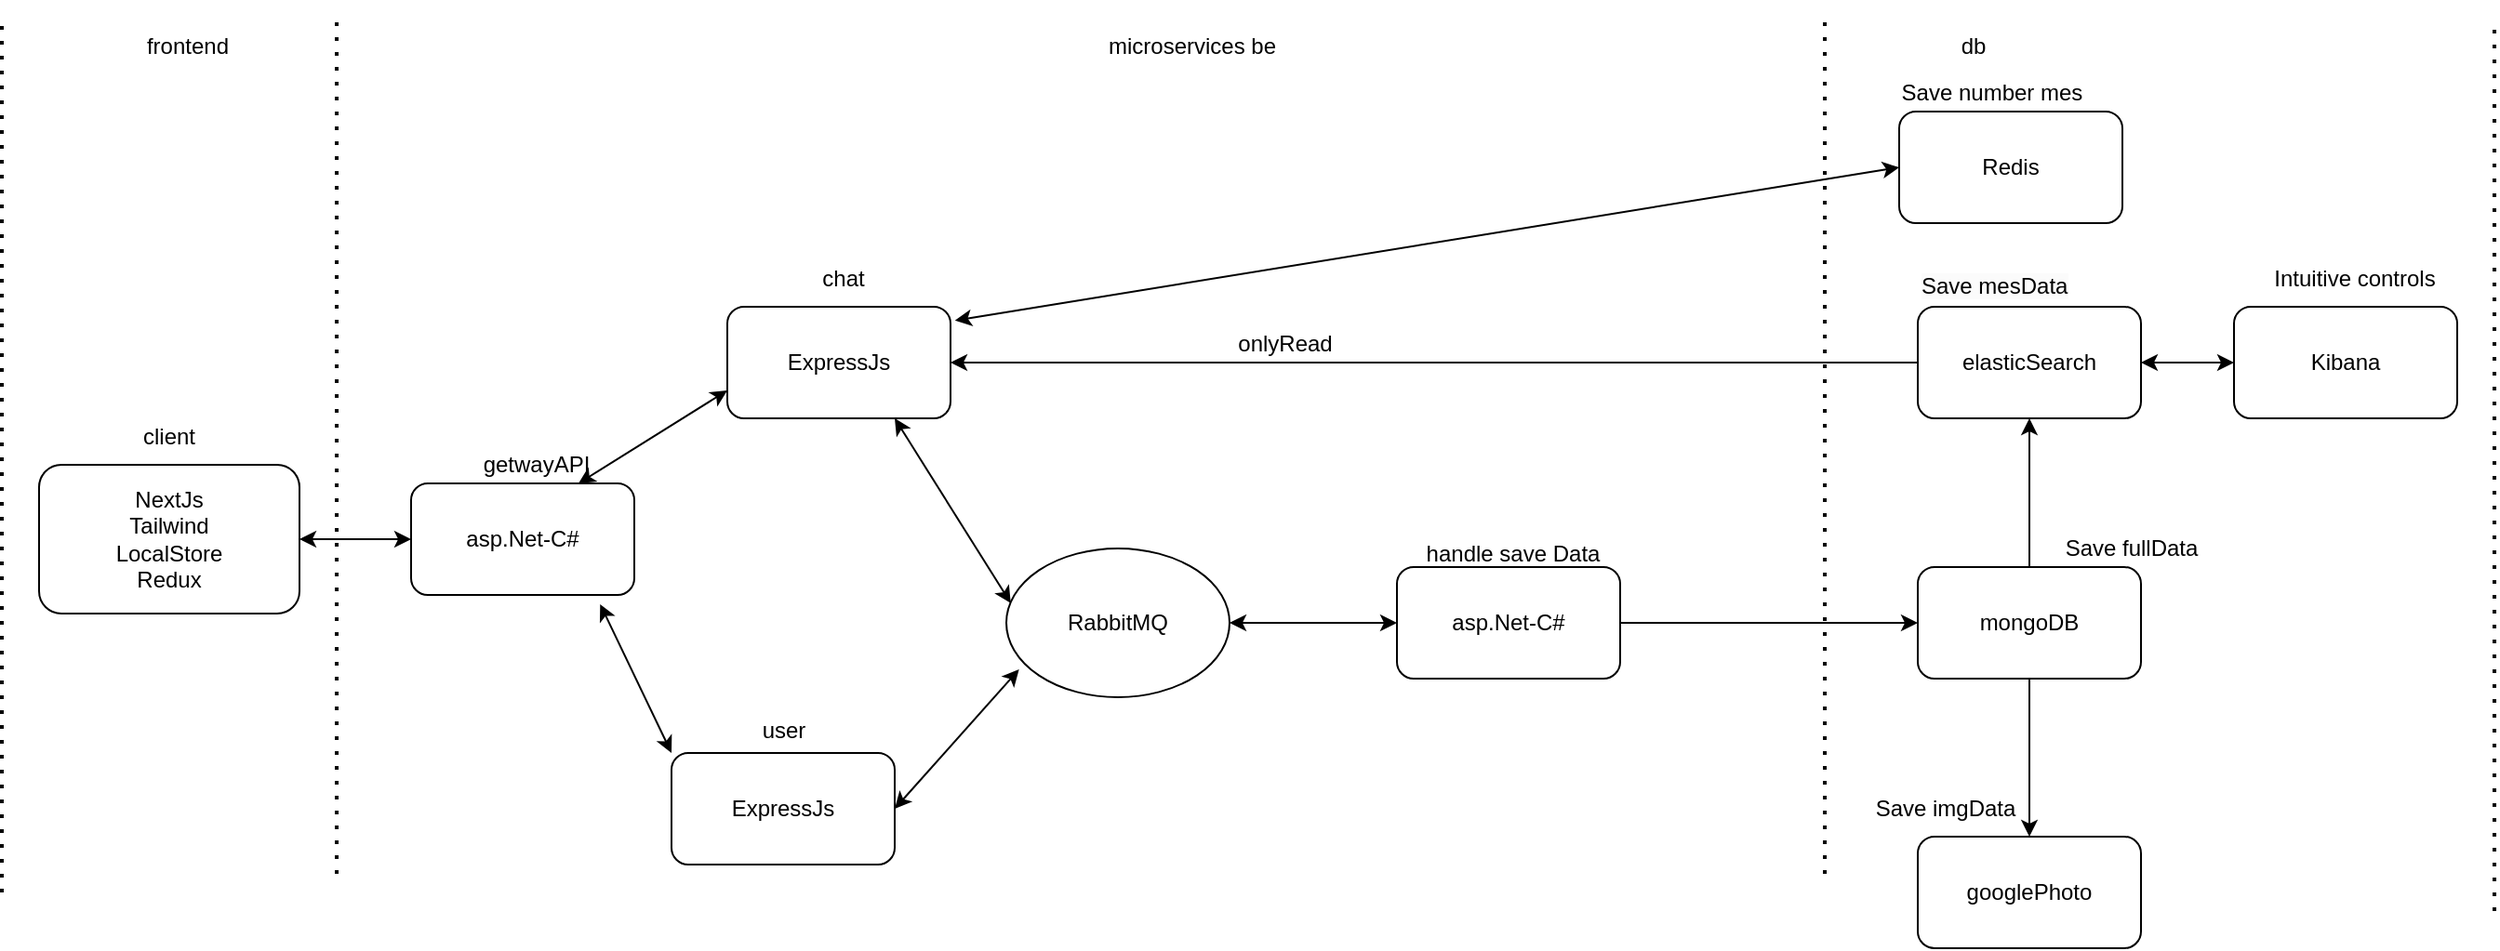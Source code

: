 <mxfile version="20.8.16" type="device"><diagram name="Page-1" id="hcKMCpLDhBw3SDO04NB7"><mxGraphModel dx="1501" dy="1822" grid="1" gridSize="10" guides="1" tooltips="1" connect="1" arrows="1" fold="1" page="1" pageScale="1" pageWidth="850" pageHeight="1100" math="0" shadow="0"><root><mxCell id="0"/><mxCell id="1" parent="0"/><mxCell id="0LAHbsUSv3e3UBN17HPd-1" value="NextJs&lt;br&gt;Tailwind&lt;br&gt;LocalStore&lt;br&gt;Redux" style="rounded=1;whiteSpace=wrap;html=1;" parent="1" vertex="1"><mxGeometry x="80" y="240" width="140" height="80" as="geometry"/></mxCell><mxCell id="0LAHbsUSv3e3UBN17HPd-2" value="frontend" style="text;html=1;strokeColor=none;fillColor=none;align=center;verticalAlign=middle;whiteSpace=wrap;rounded=0;" parent="1" vertex="1"><mxGeometry x="130" width="60" height="30" as="geometry"/></mxCell><mxCell id="0LAHbsUSv3e3UBN17HPd-3" value="microservices be" style="text;html=1;strokeColor=none;fillColor=none;align=center;verticalAlign=middle;whiteSpace=wrap;rounded=0;" parent="1" vertex="1"><mxGeometry x="650" y="-10" width="100" height="50" as="geometry"/></mxCell><mxCell id="0LAHbsUSv3e3UBN17HPd-4" value="ExpressJs" style="rounded=1;whiteSpace=wrap;html=1;" parent="1" vertex="1"><mxGeometry x="450" y="155" width="120" height="60" as="geometry"/></mxCell><mxCell id="0LAHbsUSv3e3UBN17HPd-5" value="db" style="text;html=1;strokeColor=none;fillColor=none;align=center;verticalAlign=middle;whiteSpace=wrap;rounded=0;" parent="1" vertex="1"><mxGeometry x="1090" width="60" height="30" as="geometry"/></mxCell><mxCell id="0LAHbsUSv3e3UBN17HPd-9" value="ExpressJs" style="rounded=1;whiteSpace=wrap;html=1;" parent="1" vertex="1"><mxGeometry x="420" y="395" width="120" height="60" as="geometry"/></mxCell><mxCell id="0LAHbsUSv3e3UBN17HPd-11" value="mongoDB" style="rounded=1;whiteSpace=wrap;html=1;" parent="1" vertex="1"><mxGeometry x="1090" y="295" width="120" height="60" as="geometry"/></mxCell><mxCell id="0LAHbsUSv3e3UBN17HPd-12" value="Redis" style="rounded=1;whiteSpace=wrap;html=1;" parent="1" vertex="1"><mxGeometry x="1080" y="50" width="120" height="60" as="geometry"/></mxCell><mxCell id="0LAHbsUSv3e3UBN17HPd-13" value="elasticSearch" style="rounded=1;whiteSpace=wrap;html=1;" parent="1" vertex="1"><mxGeometry x="1090" y="155" width="120" height="60" as="geometry"/></mxCell><mxCell id="0LAHbsUSv3e3UBN17HPd-15" value="googlePhoto" style="rounded=1;whiteSpace=wrap;html=1;" parent="1" vertex="1"><mxGeometry x="1090" y="440" width="120" height="60" as="geometry"/></mxCell><mxCell id="0LAHbsUSv3e3UBN17HPd-25" value="" style="endArrow=classic;startArrow=classic;html=1;rounded=0;entryX=0;entryY=0.5;entryDx=0;entryDy=0;exitX=1;exitY=0.5;exitDx=0;exitDy=0;" parent="1" source="0LAHbsUSv3e3UBN17HPd-1" target="YbaYGo7oAKgAxQ0VrytN-21" edge="1"><mxGeometry width="50" height="50" relative="1" as="geometry"><mxPoint x="880" y="340" as="sourcePoint"/><mxPoint x="290" y="280" as="targetPoint"/></mxGeometry></mxCell><mxCell id="0LAHbsUSv3e3UBN17HPd-26" value="" style="endArrow=classic;startArrow=classic;html=1;rounded=0;exitX=0.75;exitY=0;exitDx=0;exitDy=0;entryX=0;entryY=0.75;entryDx=0;entryDy=0;" parent="1" source="YbaYGo7oAKgAxQ0VrytN-21" target="0LAHbsUSv3e3UBN17HPd-4" edge="1"><mxGeometry width="50" height="50" relative="1" as="geometry"><mxPoint x="358.284" y="251.716" as="sourcePoint"/><mxPoint x="690" y="290" as="targetPoint"/></mxGeometry></mxCell><mxCell id="0LAHbsUSv3e3UBN17HPd-27" value="" style="endArrow=classic;startArrow=classic;html=1;rounded=0;exitX=0.847;exitY=1.083;exitDx=0;exitDy=0;entryX=0;entryY=0;entryDx=0;entryDy=0;exitPerimeter=0;" parent="1" source="YbaYGo7oAKgAxQ0VrytN-21" target="0LAHbsUSv3e3UBN17HPd-9" edge="1"><mxGeometry width="50" height="50" relative="1" as="geometry"><mxPoint x="358.284" y="308.284" as="sourcePoint"/><mxPoint x="410" y="225" as="targetPoint"/></mxGeometry></mxCell><mxCell id="0LAHbsUSv3e3UBN17HPd-28" value="" style="endArrow=classic;startArrow=classic;html=1;rounded=0;exitX=0.75;exitY=1;exitDx=0;exitDy=0;entryX=0.02;entryY=0.368;entryDx=0;entryDy=0;entryPerimeter=0;" parent="1" source="0LAHbsUSv3e3UBN17HPd-4" target="YbaYGo7oAKgAxQ0VrytN-4" edge="1"><mxGeometry width="50" height="50" relative="1" as="geometry"><mxPoint x="368.284" y="318.284" as="sourcePoint"/><mxPoint x="670" y="275" as="targetPoint"/></mxGeometry></mxCell><mxCell id="IdS01ltEw4dyqMlFqhzh-1" value="" style="endArrow=classic;startArrow=classic;html=1;rounded=0;exitX=1;exitY=0.5;exitDx=0;exitDy=0;entryX=0.057;entryY=0.813;entryDx=0;entryDy=0;entryPerimeter=0;" parent="1" source="0LAHbsUSv3e3UBN17HPd-9" target="YbaYGo7oAKgAxQ0VrytN-4" edge="1"><mxGeometry width="50" height="50" relative="1" as="geometry"><mxPoint x="530" y="210" as="sourcePoint"/><mxPoint x="650" y="320" as="targetPoint"/></mxGeometry></mxCell><mxCell id="TMNjlTppLY-Sq45zUyRh-1" value="user" style="text;html=1;strokeColor=none;fillColor=none;align=center;verticalAlign=middle;whiteSpace=wrap;rounded=0;" parent="1" vertex="1"><mxGeometry x="422.5" y="370" width="115" height="25" as="geometry"/></mxCell><mxCell id="YbaYGo7oAKgAxQ0VrytN-1" value="chat" style="text;html=1;strokeColor=none;fillColor=none;align=center;verticalAlign=middle;whiteSpace=wrap;rounded=0;" parent="1" vertex="1"><mxGeometry x="455" y="130" width="115" height="20" as="geometry"/></mxCell><mxCell id="YbaYGo7oAKgAxQ0VrytN-4" value="RabbitMQ" style="ellipse;whiteSpace=wrap;html=1;" parent="1" vertex="1"><mxGeometry x="600" y="285" width="120" height="80" as="geometry"/></mxCell><mxCell id="YbaYGo7oAKgAxQ0VrytN-5" value="asp.Net-C#" style="rounded=1;whiteSpace=wrap;html=1;" parent="1" vertex="1"><mxGeometry x="810" y="295" width="120" height="60" as="geometry"/></mxCell><mxCell id="YbaYGo7oAKgAxQ0VrytN-6" value="" style="endArrow=classic;startArrow=classic;html=1;rounded=0;exitX=1;exitY=0.5;exitDx=0;exitDy=0;entryX=0;entryY=0.5;entryDx=0;entryDy=0;" parent="1" source="YbaYGo7oAKgAxQ0VrytN-4" target="YbaYGo7oAKgAxQ0VrytN-5" edge="1"><mxGeometry width="50" height="50" relative="1" as="geometry"><mxPoint x="620" y="210" as="sourcePoint"/><mxPoint x="670" y="160" as="targetPoint"/></mxGeometry></mxCell><mxCell id="YbaYGo7oAKgAxQ0VrytN-7" value="handle save Data" style="text;html=1;strokeColor=none;fillColor=none;align=center;verticalAlign=middle;whiteSpace=wrap;rounded=0;" parent="1" vertex="1"><mxGeometry x="815" y="280" width="115" height="15" as="geometry"/></mxCell><mxCell id="YbaYGo7oAKgAxQ0VrytN-8" value="Save number mes" style="text;html=1;strokeColor=none;fillColor=none;align=center;verticalAlign=middle;whiteSpace=wrap;rounded=0;" parent="1" vertex="1"><mxGeometry x="1080" y="30" width="100" height="20" as="geometry"/></mxCell><mxCell id="YbaYGo7oAKgAxQ0VrytN-9" value="Save imgData" style="text;html=1;strokeColor=none;fillColor=none;align=center;verticalAlign=middle;whiteSpace=wrap;rounded=0;" parent="1" vertex="1"><mxGeometry x="1050" y="410" width="110" height="30" as="geometry"/></mxCell><mxCell id="YbaYGo7oAKgAxQ0VrytN-10" value="Save fullData" style="text;html=1;strokeColor=none;fillColor=none;align=center;verticalAlign=middle;whiteSpace=wrap;rounded=0;" parent="1" vertex="1"><mxGeometry x="1160" y="280" width="90" height="10" as="geometry"/></mxCell><mxCell id="YbaYGo7oAKgAxQ0VrytN-13" value="onlyRead" style="text;html=1;strokeColor=none;fillColor=none;align=center;verticalAlign=middle;whiteSpace=wrap;rounded=0;" parent="1" vertex="1"><mxGeometry x="720" y="160" width="60" height="30" as="geometry"/></mxCell><mxCell id="YbaYGo7oAKgAxQ0VrytN-14" value="" style="endArrow=classic;html=1;rounded=0;exitX=0;exitY=0.5;exitDx=0;exitDy=0;entryX=1;entryY=0.5;entryDx=0;entryDy=0;" parent="1" source="0LAHbsUSv3e3UBN17HPd-13" target="0LAHbsUSv3e3UBN17HPd-4" edge="1"><mxGeometry width="50" height="50" relative="1" as="geometry"><mxPoint x="640" y="300" as="sourcePoint"/><mxPoint x="690" y="250" as="targetPoint"/></mxGeometry></mxCell><mxCell id="YbaYGo7oAKgAxQ0VrytN-15" value="" style="endArrow=classic;html=1;rounded=0;exitX=0.5;exitY=0;exitDx=0;exitDy=0;" parent="1" source="0LAHbsUSv3e3UBN17HPd-11" target="0LAHbsUSv3e3UBN17HPd-13" edge="1"><mxGeometry width="50" height="50" relative="1" as="geometry"><mxPoint x="1150" y="290" as="sourcePoint"/><mxPoint x="1080" y="230" as="targetPoint"/></mxGeometry></mxCell><mxCell id="YbaYGo7oAKgAxQ0VrytN-16" value="&lt;span style=&quot;color: rgb(0, 0, 0); font-family: Helvetica; font-size: 12px; font-style: normal; font-variant-ligatures: normal; font-variant-caps: normal; font-weight: 400; letter-spacing: normal; orphans: 2; text-align: center; text-indent: 0px; text-transform: none; widows: 2; word-spacing: 0px; -webkit-text-stroke-width: 0px; background-color: rgb(251, 251, 251); text-decoration-thickness: initial; text-decoration-style: initial; text-decoration-color: initial; float: none; display: inline !important;&quot;&gt;Save mesData&lt;/span&gt;" style="text;whiteSpace=wrap;html=1;" parent="1" vertex="1"><mxGeometry x="1090" y="130" width="100" height="20" as="geometry"/></mxCell><mxCell id="YbaYGo7oAKgAxQ0VrytN-20" value="getwayAPI" style="text;html=1;strokeColor=none;fillColor=none;align=center;verticalAlign=middle;whiteSpace=wrap;rounded=0;" parent="1" vertex="1"><mxGeometry x="290" y="230" width="115" height="20" as="geometry"/></mxCell><mxCell id="YbaYGo7oAKgAxQ0VrytN-21" value="asp.Net-C#" style="rounded=1;whiteSpace=wrap;html=1;" parent="1" vertex="1"><mxGeometry x="280" y="250" width="120" height="60" as="geometry"/></mxCell><mxCell id="5vxGy_ciq55eZ-VdCFt8-1" value="client" style="text;html=1;strokeColor=none;fillColor=none;align=center;verticalAlign=middle;whiteSpace=wrap;rounded=0;" parent="1" vertex="1"><mxGeometry x="120" y="215" width="60" height="20" as="geometry"/></mxCell><mxCell id="5vxGy_ciq55eZ-VdCFt8-5" value="" style="endArrow=none;dashed=1;html=1;dashPattern=1 3;strokeWidth=2;rounded=0;" parent="1" edge="1"><mxGeometry width="50" height="50" relative="1" as="geometry"><mxPoint x="240" y="460" as="sourcePoint"/><mxPoint x="240" as="targetPoint"/></mxGeometry></mxCell><mxCell id="5vxGy_ciq55eZ-VdCFt8-6" value="" style="endArrow=none;dashed=1;html=1;dashPattern=1 3;strokeWidth=2;rounded=0;" parent="1" edge="1"><mxGeometry width="50" height="50" relative="1" as="geometry"><mxPoint x="1040" y="460" as="sourcePoint"/><mxPoint x="1040" as="targetPoint"/></mxGeometry></mxCell><mxCell id="5vxGy_ciq55eZ-VdCFt8-7" value="" style="endArrow=none;dashed=1;html=1;dashPattern=1 3;strokeWidth=2;rounded=0;" parent="1" edge="1"><mxGeometry width="50" height="50" relative="1" as="geometry"><mxPoint x="60" y="470" as="sourcePoint"/><mxPoint x="60" as="targetPoint"/></mxGeometry></mxCell><mxCell id="5vxGy_ciq55eZ-VdCFt8-8" value="" style="endArrow=none;dashed=1;html=1;dashPattern=1 3;strokeWidth=2;rounded=0;" parent="1" edge="1"><mxGeometry width="50" height="50" relative="1" as="geometry"><mxPoint x="1400" y="480" as="sourcePoint"/><mxPoint x="1400" as="targetPoint"/></mxGeometry></mxCell><mxCell id="OONKKvAkE0XvKaeF9laX-1" value="Kibana" style="whiteSpace=wrap;html=1;rounded=1;" parent="1" vertex="1"><mxGeometry x="1260" y="155" width="120" height="60" as="geometry"/></mxCell><mxCell id="B6l6OjTeLIHN5ZSQ1XV6-4" value="" style="endArrow=classic;startArrow=classic;html=1;rounded=0;exitX=0;exitY=0.5;exitDx=0;exitDy=0;" parent="1" source="OONKKvAkE0XvKaeF9laX-1" target="0LAHbsUSv3e3UBN17HPd-13" edge="1"><mxGeometry width="50" height="50" relative="1" as="geometry"><mxPoint x="790" y="320" as="sourcePoint"/><mxPoint x="840" y="270" as="targetPoint"/></mxGeometry></mxCell><mxCell id="B6l6OjTeLIHN5ZSQ1XV6-5" value="" style="endArrow=classic;startArrow=classic;html=1;rounded=0;exitX=1.02;exitY=0.123;exitDx=0;exitDy=0;exitPerimeter=0;entryX=0;entryY=0.5;entryDx=0;entryDy=0;" parent="1" source="0LAHbsUSv3e3UBN17HPd-4" target="0LAHbsUSv3e3UBN17HPd-12" edge="1"><mxGeometry width="50" height="50" relative="1" as="geometry"><mxPoint x="790" y="320" as="sourcePoint"/><mxPoint x="840" y="270" as="targetPoint"/></mxGeometry></mxCell><mxCell id="B6l6OjTeLIHN5ZSQ1XV6-6" value="" style="endArrow=classic;html=1;rounded=0;exitX=0.5;exitY=1;exitDx=0;exitDy=0;entryX=0.5;entryY=0;entryDx=0;entryDy=0;" parent="1" source="0LAHbsUSv3e3UBN17HPd-11" target="0LAHbsUSv3e3UBN17HPd-15" edge="1"><mxGeometry width="50" height="50" relative="1" as="geometry"><mxPoint x="790" y="320" as="sourcePoint"/><mxPoint x="840" y="270" as="targetPoint"/></mxGeometry></mxCell><mxCell id="B6l6OjTeLIHN5ZSQ1XV6-10" style="edgeStyle=orthogonalEdgeStyle;rounded=0;orthogonalLoop=1;jettySize=auto;html=1;exitX=0.5;exitY=1;exitDx=0;exitDy=0;" parent="1" source="YbaYGo7oAKgAxQ0VrytN-20" target="YbaYGo7oAKgAxQ0VrytN-20" edge="1"><mxGeometry relative="1" as="geometry"/></mxCell><mxCell id="B6l6OjTeLIHN5ZSQ1XV6-14" value="Intuitive controls" style="text;html=1;strokeColor=none;fillColor=none;align=center;verticalAlign=middle;whiteSpace=wrap;rounded=0;" parent="1" vertex="1"><mxGeometry x="1270" y="125" width="110" height="30" as="geometry"/></mxCell><mxCell id="RiHZWAabouI5FT0K9Yo4-1" value="" style="endArrow=classic;html=1;rounded=0;exitX=1;exitY=0.5;exitDx=0;exitDy=0;entryX=0;entryY=0.5;entryDx=0;entryDy=0;" parent="1" source="YbaYGo7oAKgAxQ0VrytN-5" target="0LAHbsUSv3e3UBN17HPd-11" edge="1"><mxGeometry width="50" height="50" relative="1" as="geometry"><mxPoint x="720" y="260" as="sourcePoint"/><mxPoint x="770" y="210" as="targetPoint"/></mxGeometry></mxCell></root></mxGraphModel></diagram></mxfile>
